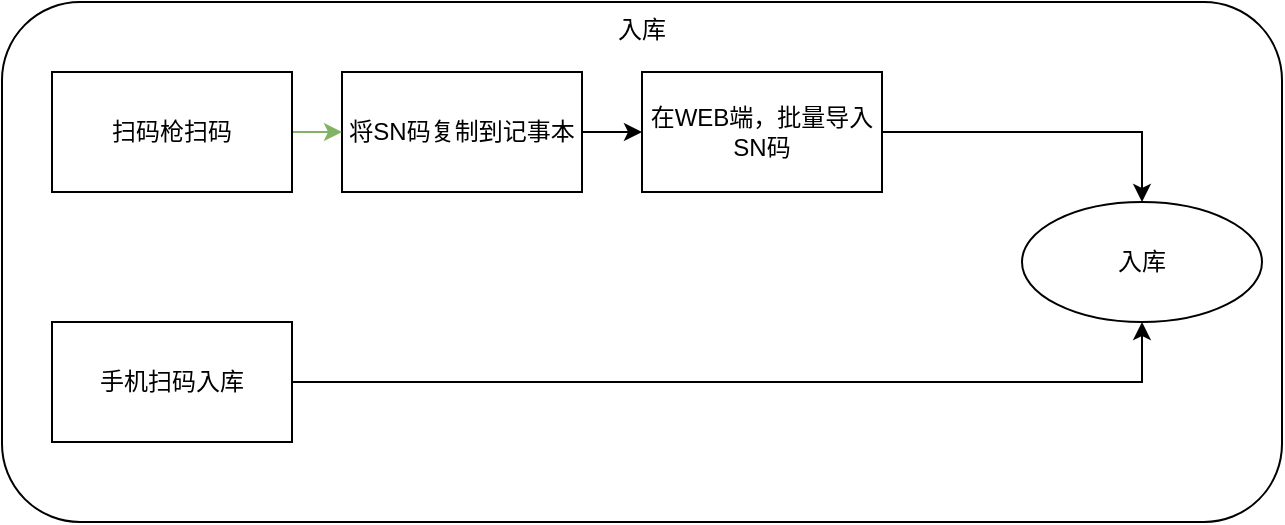 <mxfile version="18.1.1" type="github">
  <diagram name="Page-1" id="8ce9d11a-91a2-4d17-14d8-a56ed91bf033">
    <mxGraphModel dx="1221" dy="644" grid="1" gridSize="10" guides="1" tooltips="1" connect="1" arrows="1" fold="1" page="1" pageScale="1" pageWidth="1100" pageHeight="850" background="none" math="0" shadow="0">
      <root>
        <mxCell id="0" />
        <mxCell id="1" parent="0" />
        <mxCell id="FQi87nIB8K2R2gKA_s0_-4" value="入库" style="rounded=1;whiteSpace=wrap;html=1;verticalAlign=top;" vertex="1" parent="1">
          <mxGeometry x="120" y="210" width="640" height="260" as="geometry" />
        </mxCell>
        <mxCell id="FQi87nIB8K2R2gKA_s0_-14" value="" style="edgeStyle=orthogonalEdgeStyle;rounded=0;orthogonalLoop=1;jettySize=auto;html=1;" edge="1" parent="1" source="FQi87nIB8K2R2gKA_s0_-6" target="FQi87nIB8K2R2gKA_s0_-13">
          <mxGeometry relative="1" as="geometry" />
        </mxCell>
        <mxCell id="FQi87nIB8K2R2gKA_s0_-6" value="将SN码复制到记事本" style="whiteSpace=wrap;html=1;rounded=0;" vertex="1" parent="1">
          <mxGeometry x="290" y="245" width="120" height="60" as="geometry" />
        </mxCell>
        <mxCell id="FQi87nIB8K2R2gKA_s0_-12" value="" style="edgeStyle=orthogonalEdgeStyle;rounded=0;orthogonalLoop=1;jettySize=auto;html=1;fillColor=#d5e8d4;strokeColor=#82b366;" edge="1" parent="1" source="FQi87nIB8K2R2gKA_s0_-8" target="FQi87nIB8K2R2gKA_s0_-6">
          <mxGeometry relative="1" as="geometry" />
        </mxCell>
        <mxCell id="FQi87nIB8K2R2gKA_s0_-8" value="扫码枪扫码" style="whiteSpace=wrap;html=1;rounded=0;" vertex="1" parent="1">
          <mxGeometry x="145" y="245" width="120" height="60" as="geometry" />
        </mxCell>
        <mxCell id="FQi87nIB8K2R2gKA_s0_-16" value="" style="edgeStyle=orthogonalEdgeStyle;rounded=0;orthogonalLoop=1;jettySize=auto;html=1;" edge="1" parent="1" source="FQi87nIB8K2R2gKA_s0_-13" target="FQi87nIB8K2R2gKA_s0_-15">
          <mxGeometry relative="1" as="geometry" />
        </mxCell>
        <mxCell id="FQi87nIB8K2R2gKA_s0_-13" value="在WEB端，批量导入SN码" style="whiteSpace=wrap;html=1;rounded=0;" vertex="1" parent="1">
          <mxGeometry x="440" y="245" width="120" height="60" as="geometry" />
        </mxCell>
        <mxCell id="FQi87nIB8K2R2gKA_s0_-15" value="入库" style="ellipse;whiteSpace=wrap;html=1;rounded=0;" vertex="1" parent="1">
          <mxGeometry x="630" y="310" width="120" height="60" as="geometry" />
        </mxCell>
        <mxCell id="FQi87nIB8K2R2gKA_s0_-17" value="手机扫码入库" style="whiteSpace=wrap;html=1;rounded=0;" vertex="1" parent="1">
          <mxGeometry x="145" y="370" width="120" height="60" as="geometry" />
        </mxCell>
        <mxCell id="FQi87nIB8K2R2gKA_s0_-23" value="" style="endArrow=classic;html=1;rounded=0;exitX=1;exitY=0.5;exitDx=0;exitDy=0;entryX=0.5;entryY=1;entryDx=0;entryDy=0;" edge="1" parent="1" source="FQi87nIB8K2R2gKA_s0_-17" target="FQi87nIB8K2R2gKA_s0_-15">
          <mxGeometry width="50" height="50" relative="1" as="geometry">
            <mxPoint x="520" y="400" as="sourcePoint" />
            <mxPoint x="480" y="360" as="targetPoint" />
            <Array as="points">
              <mxPoint x="690" y="400" />
            </Array>
          </mxGeometry>
        </mxCell>
      </root>
    </mxGraphModel>
  </diagram>
</mxfile>
